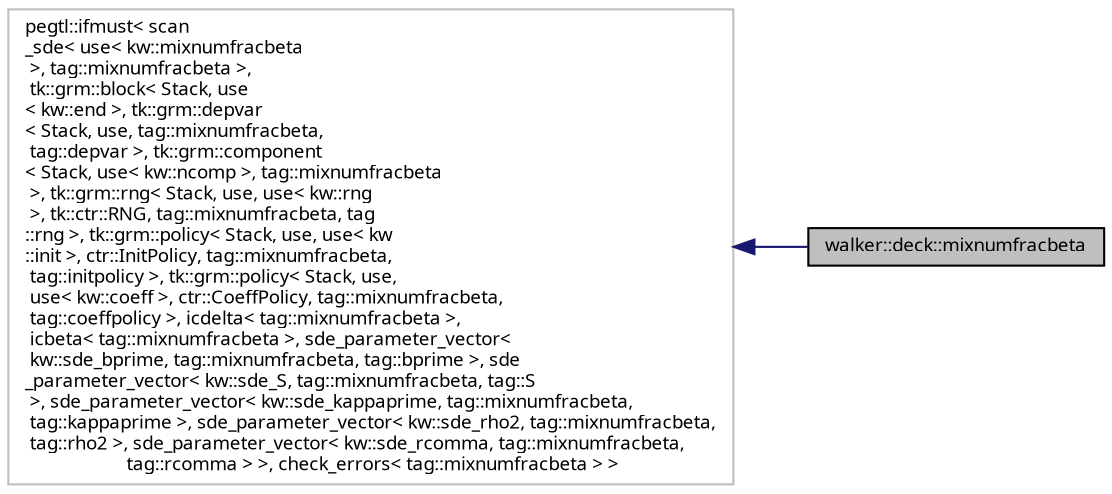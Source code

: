 digraph "walker::deck::mixnumfracbeta"
{
 // INTERACTIVE_SVG=YES
  bgcolor="transparent";
  edge [fontname="sans-serif",fontsize="9",labelfontname="sans-serif",labelfontsize="9"];
  node [fontname="sans-serif",fontsize="9",shape=record];
  rankdir="LR";
  Node1 [label="walker::deck::mixnumfracbeta",height=0.2,width=0.4,color="black", fillcolor="grey75", style="filled", fontcolor="black"];
  Node2 -> Node1 [dir="back",color="midnightblue",fontsize="9",style="solid",fontname="sans-serif"];
  Node2 [label="pegtl::ifmust\< scan\l_sde\< use\< kw::mixnumfracbeta\l \>, tag::mixnumfracbeta \>,\l tk::grm::block\< Stack, use\l\< kw::end \>, tk::grm::depvar\l\< Stack, use, tag::mixnumfracbeta,\l tag::depvar \>, tk::grm::component\l\< Stack, use\< kw::ncomp \>, tag::mixnumfracbeta\l \>, tk::grm::rng\< Stack, use, use\< kw::rng\l \>, tk::ctr::RNG, tag::mixnumfracbeta, tag\l::rng \>, tk::grm::policy\< Stack, use, use\< kw\l::init \>, ctr::InitPolicy, tag::mixnumfracbeta,\l tag::initpolicy \>, tk::grm::policy\< Stack, use,\l use\< kw::coeff \>, ctr::CoeffPolicy, tag::mixnumfracbeta,\l tag::coeffpolicy \>, icdelta\< tag::mixnumfracbeta \>,\l icbeta\< tag::mixnumfracbeta \>, sde_parameter_vector\<\l kw::sde_bprime, tag::mixnumfracbeta, tag::bprime \>, sde\l_parameter_vector\< kw::sde_S, tag::mixnumfracbeta, tag::S\l \>, sde_parameter_vector\< kw::sde_kappaprime, tag::mixnumfracbeta,\l tag::kappaprime \>, sde_parameter_vector\< kw::sde_rho2, tag::mixnumfracbeta,\l tag::rho2 \>, sde_parameter_vector\< kw::sde_rcomma, tag::mixnumfracbeta,\l tag::rcomma \> \>, check_errors\< tag::mixnumfracbeta \> \>",height=0.2,width=0.4,color="grey75"];
}
